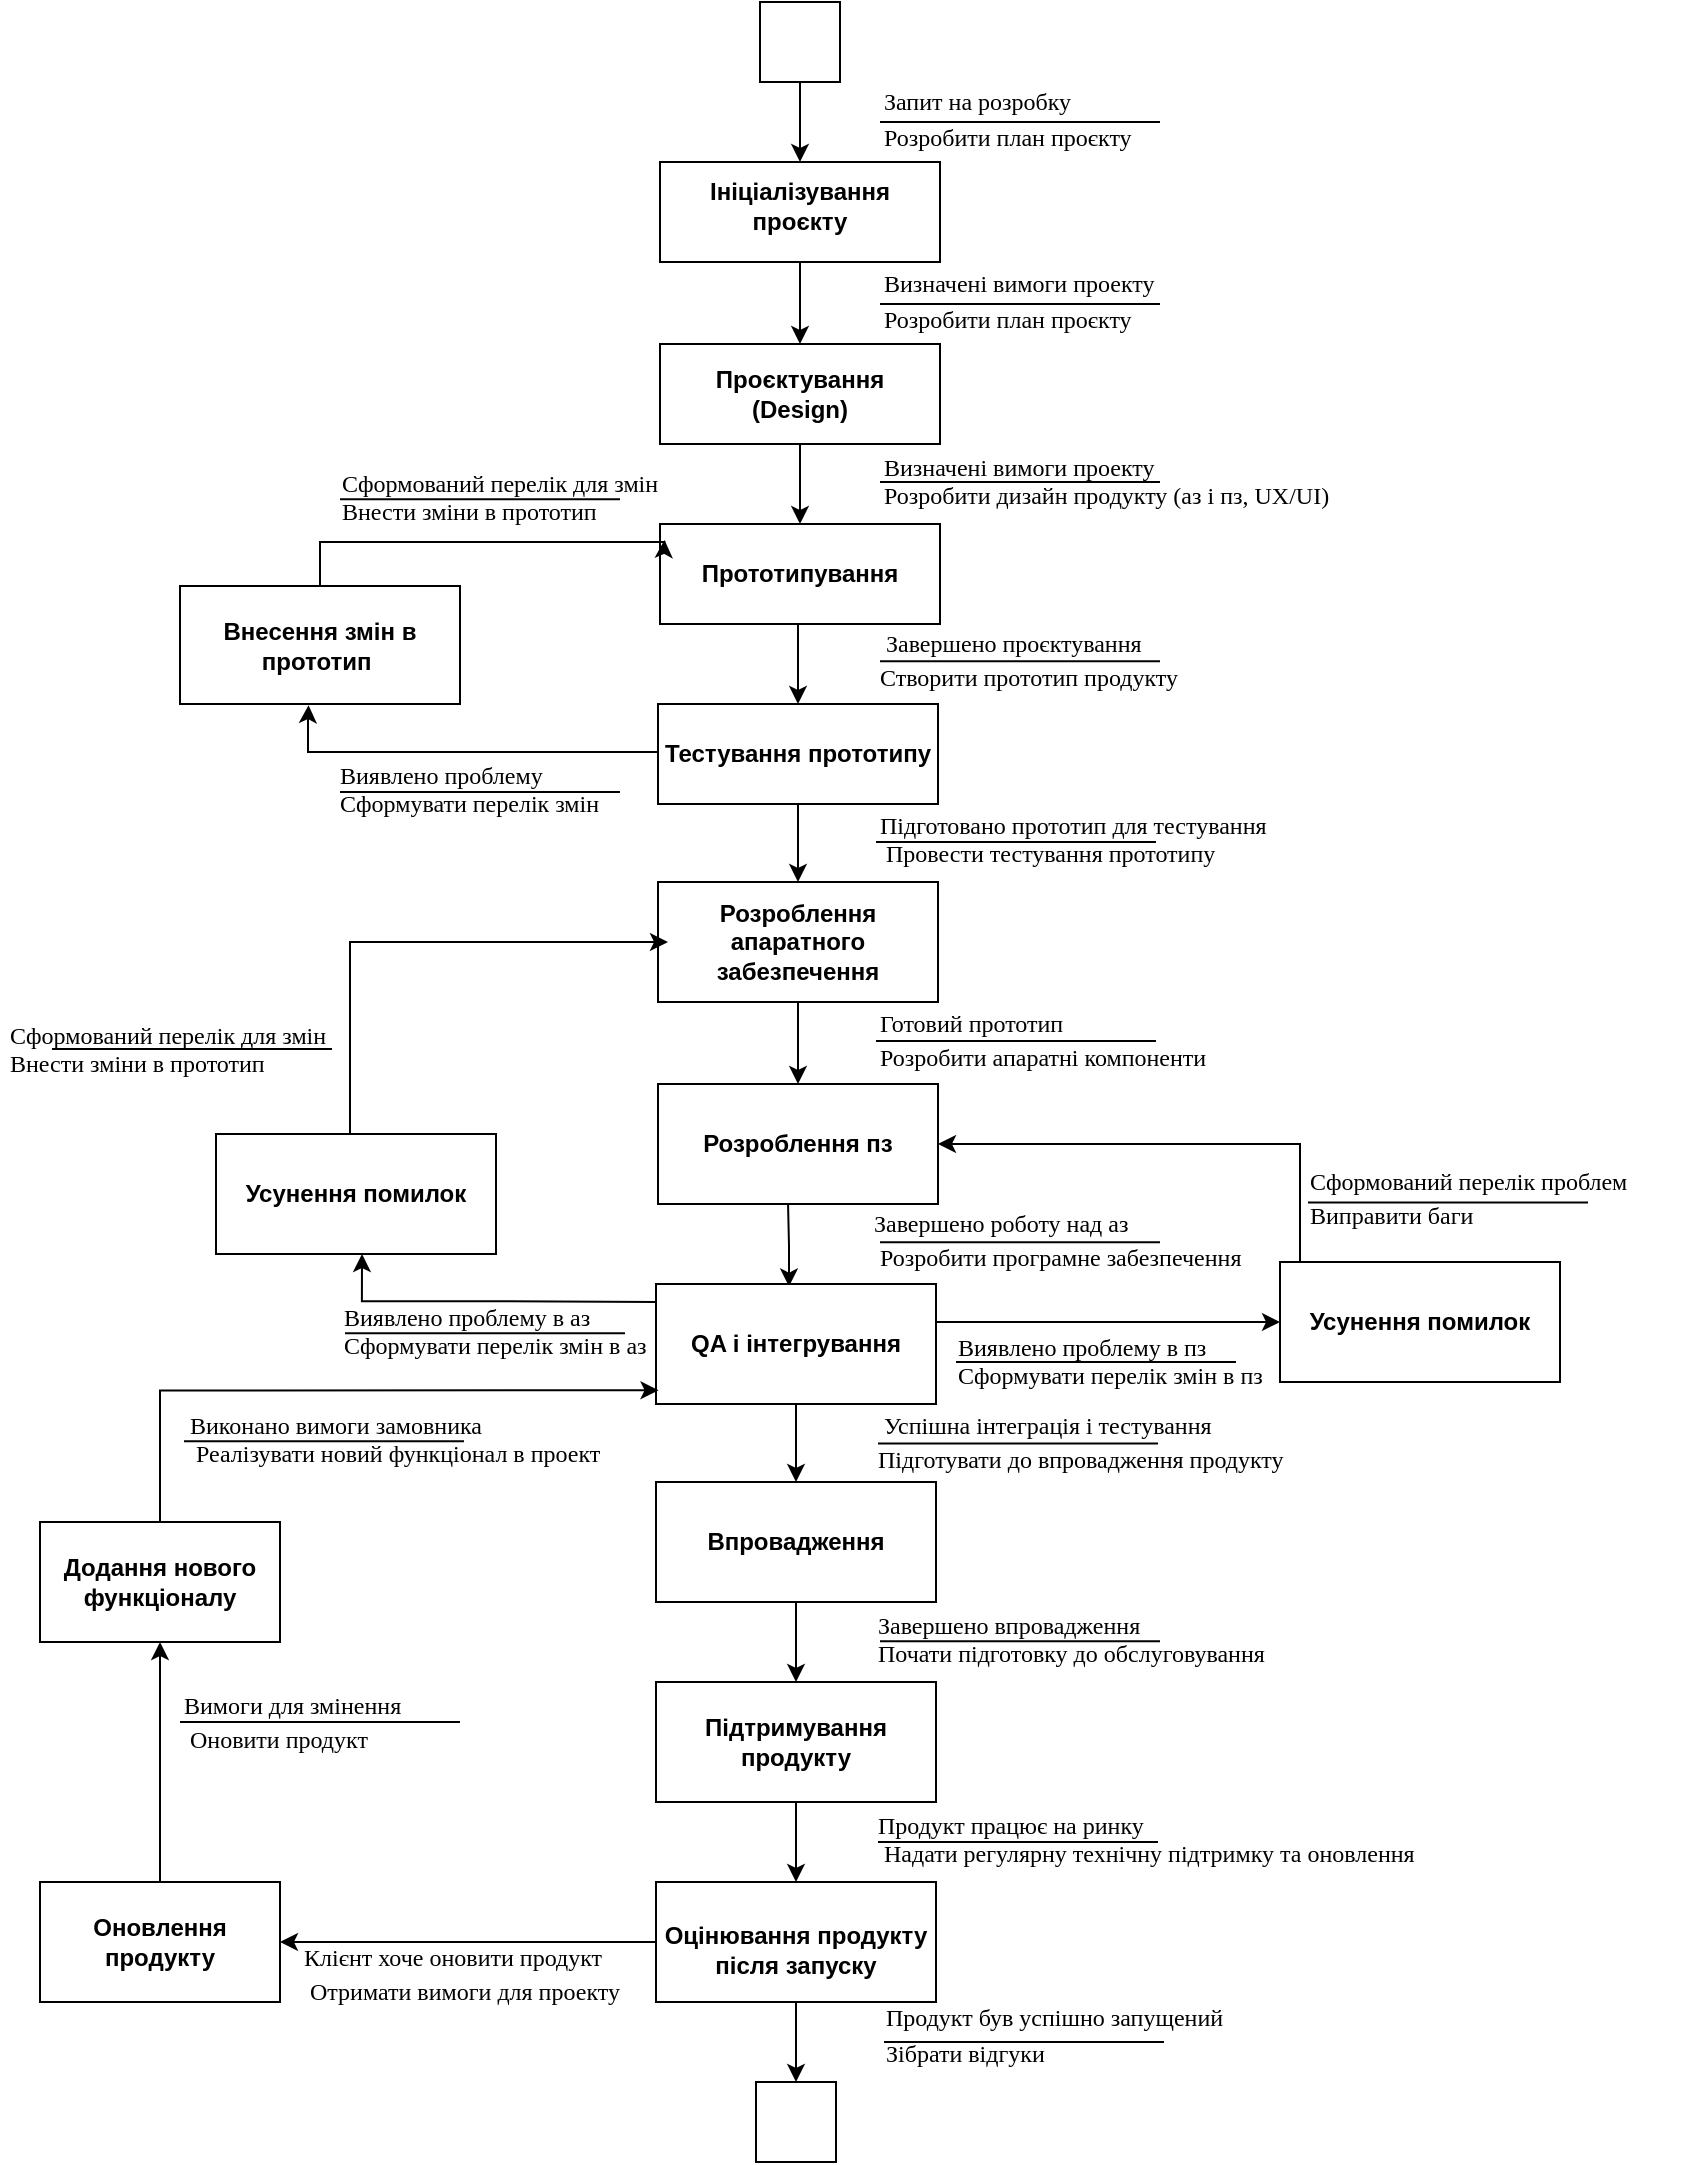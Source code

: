 <mxfile version="24.7.15">
  <diagram name="Страница — 1" id="aIX2Qcr1_E8BmRC23h6U">
    <mxGraphModel dx="1418" dy="1138" grid="1" gridSize="10" guides="1" tooltips="1" connect="1" arrows="1" fold="1" page="1" pageScale="1" pageWidth="827" pageHeight="1169" math="0" shadow="0">
      <root>
        <mxCell id="0" />
        <mxCell id="1" parent="0" />
        <mxCell id="S9Dtbln9a1oVzTOgqyUR-7" value="" style="edgeStyle=orthogonalEdgeStyle;rounded=0;orthogonalLoop=1;jettySize=auto;html=1;" edge="1" parent="1" source="S9Dtbln9a1oVzTOgqyUR-2" target="S9Dtbln9a1oVzTOgqyUR-6">
          <mxGeometry relative="1" as="geometry" />
        </mxCell>
        <mxCell id="S9Dtbln9a1oVzTOgqyUR-2" value="&lt;table&gt;&lt;tbody&gt;&lt;tr&gt;&lt;td&gt;&lt;strong&gt;Ініціалізування проєкту&lt;/strong&gt;&lt;/td&gt;&lt;/tr&gt;&lt;/tbody&gt;&lt;/table&gt;&lt;table&gt;&lt;tbody&gt;&lt;tr&gt;&lt;td&gt;&lt;/td&gt;&lt;/tr&gt;&lt;/tbody&gt;&lt;/table&gt;" style="rounded=0;whiteSpace=wrap;html=1;" vertex="1" parent="1">
          <mxGeometry x="350" y="120" width="140" height="50" as="geometry" />
        </mxCell>
        <mxCell id="S9Dtbln9a1oVzTOgqyUR-5" style="edgeStyle=orthogonalEdgeStyle;rounded=0;orthogonalLoop=1;jettySize=auto;html=1;" edge="1" parent="1" source="S9Dtbln9a1oVzTOgqyUR-4" target="S9Dtbln9a1oVzTOgqyUR-2">
          <mxGeometry relative="1" as="geometry" />
        </mxCell>
        <mxCell id="S9Dtbln9a1oVzTOgqyUR-4" value="" style="rounded=0;whiteSpace=wrap;html=1;" vertex="1" parent="1">
          <mxGeometry x="400" y="40" width="40" height="40" as="geometry" />
        </mxCell>
        <mxCell id="S9Dtbln9a1oVzTOgqyUR-24" value="" style="edgeStyle=orthogonalEdgeStyle;rounded=0;orthogonalLoop=1;jettySize=auto;html=1;" edge="1" parent="1" source="S9Dtbln9a1oVzTOgqyUR-6" target="S9Dtbln9a1oVzTOgqyUR-22">
          <mxGeometry relative="1" as="geometry" />
        </mxCell>
        <mxCell id="S9Dtbln9a1oVzTOgqyUR-6" value="&lt;table&gt;&lt;tbody&gt;&lt;tr&gt;&lt;td&gt;&lt;strong&gt;Проєктування (Design)&lt;/strong&gt;&lt;table&gt;&lt;tbody&gt;&lt;tr&gt;&lt;/tr&gt;&lt;/tbody&gt;&lt;/table&gt;&lt;/td&gt;&lt;/tr&gt;&lt;/tbody&gt;&lt;/table&gt;" style="whiteSpace=wrap;html=1;rounded=0;" vertex="1" parent="1">
          <mxGeometry x="350" y="211" width="140" height="50" as="geometry" />
        </mxCell>
        <mxCell id="S9Dtbln9a1oVzTOgqyUR-11" value="" style="edgeStyle=orthogonalEdgeStyle;rounded=0;orthogonalLoop=1;jettySize=auto;html=1;" edge="1" parent="1" source="S9Dtbln9a1oVzTOgqyUR-8" target="S9Dtbln9a1oVzTOgqyUR-10">
          <mxGeometry relative="1" as="geometry" />
        </mxCell>
        <mxCell id="S9Dtbln9a1oVzTOgqyUR-8" value="&lt;b&gt;Тестування прототипу&lt;/b&gt;" style="whiteSpace=wrap;html=1;rounded=0;" vertex="1" parent="1">
          <mxGeometry x="349" y="391" width="140" height="50" as="geometry" />
        </mxCell>
        <mxCell id="S9Dtbln9a1oVzTOgqyUR-13" value="" style="edgeStyle=orthogonalEdgeStyle;rounded=0;orthogonalLoop=1;jettySize=auto;html=1;" edge="1" parent="1" source="S9Dtbln9a1oVzTOgqyUR-10" target="S9Dtbln9a1oVzTOgqyUR-12">
          <mxGeometry relative="1" as="geometry" />
        </mxCell>
        <mxCell id="S9Dtbln9a1oVzTOgqyUR-10" value="&lt;b&gt;Розроблення апаратного забезпечення&lt;/b&gt;" style="whiteSpace=wrap;html=1;rounded=0;" vertex="1" parent="1">
          <mxGeometry x="349" y="480" width="140" height="60" as="geometry" />
        </mxCell>
        <mxCell id="S9Dtbln9a1oVzTOgqyUR-78" value="" style="edgeStyle=orthogonalEdgeStyle;rounded=0;orthogonalLoop=1;jettySize=auto;html=1;entryX=0.475;entryY=0.021;entryDx=0;entryDy=0;entryPerimeter=0;" edge="1" parent="1" target="S9Dtbln9a1oVzTOgqyUR-14">
          <mxGeometry relative="1" as="geometry">
            <mxPoint x="414.027" y="641" as="sourcePoint" />
            <mxPoint x="413" y="681" as="targetPoint" />
          </mxGeometry>
        </mxCell>
        <mxCell id="S9Dtbln9a1oVzTOgqyUR-12" value="&lt;b&gt;Розроблення пз&lt;/b&gt;" style="whiteSpace=wrap;html=1;rounded=0;" vertex="1" parent="1">
          <mxGeometry x="349" y="581" width="140" height="60" as="geometry" />
        </mxCell>
        <mxCell id="S9Dtbln9a1oVzTOgqyUR-17" value="" style="edgeStyle=orthogonalEdgeStyle;rounded=0;orthogonalLoop=1;jettySize=auto;html=1;" edge="1" parent="1" source="S9Dtbln9a1oVzTOgqyUR-14" target="S9Dtbln9a1oVzTOgqyUR-16">
          <mxGeometry relative="1" as="geometry" />
        </mxCell>
        <mxCell id="S9Dtbln9a1oVzTOgqyUR-38" style="edgeStyle=orthogonalEdgeStyle;rounded=0;orthogonalLoop=1;jettySize=auto;html=1;entryX=0;entryY=0.5;entryDx=0;entryDy=0;" edge="1" parent="1">
          <mxGeometry relative="1" as="geometry">
            <mxPoint x="195.0" y="606" as="sourcePoint" />
            <mxPoint x="354" y="510" as="targetPoint" />
            <Array as="points">
              <mxPoint x="195" y="510" />
            </Array>
          </mxGeometry>
        </mxCell>
        <mxCell id="S9Dtbln9a1oVzTOgqyUR-42" style="edgeStyle=orthogonalEdgeStyle;rounded=0;orthogonalLoop=1;jettySize=auto;html=1;" edge="1" parent="1" source="S9Dtbln9a1oVzTOgqyUR-14" target="S9Dtbln9a1oVzTOgqyUR-41">
          <mxGeometry relative="1" as="geometry">
            <Array as="points">
              <mxPoint x="540" y="700" />
              <mxPoint x="540" y="700" />
            </Array>
          </mxGeometry>
        </mxCell>
        <mxCell id="S9Dtbln9a1oVzTOgqyUR-14" value="&lt;b&gt;QA і інтегрування&lt;/b&gt;" style="whiteSpace=wrap;html=1;rounded=0;" vertex="1" parent="1">
          <mxGeometry x="348" y="681" width="140" height="60" as="geometry" />
        </mxCell>
        <mxCell id="S9Dtbln9a1oVzTOgqyUR-19" value="" style="edgeStyle=orthogonalEdgeStyle;rounded=0;orthogonalLoop=1;jettySize=auto;html=1;" edge="1" parent="1" source="S9Dtbln9a1oVzTOgqyUR-16" target="S9Dtbln9a1oVzTOgqyUR-18">
          <mxGeometry relative="1" as="geometry" />
        </mxCell>
        <mxCell id="S9Dtbln9a1oVzTOgqyUR-16" value="&lt;b&gt;Впровадження&lt;/b&gt;" style="whiteSpace=wrap;html=1;rounded=0;" vertex="1" parent="1">
          <mxGeometry x="348" y="780" width="140" height="60" as="geometry" />
        </mxCell>
        <mxCell id="S9Dtbln9a1oVzTOgqyUR-21" value="" style="edgeStyle=orthogonalEdgeStyle;rounded=0;orthogonalLoop=1;jettySize=auto;html=1;" edge="1" parent="1" source="S9Dtbln9a1oVzTOgqyUR-18" target="S9Dtbln9a1oVzTOgqyUR-20">
          <mxGeometry relative="1" as="geometry" />
        </mxCell>
        <mxCell id="S9Dtbln9a1oVzTOgqyUR-18" value="&lt;b&gt;Підтримування продукту&lt;/b&gt;" style="whiteSpace=wrap;html=1;rounded=0;" vertex="1" parent="1">
          <mxGeometry x="348" y="880" width="140" height="60" as="geometry" />
        </mxCell>
        <mxCell id="S9Dtbln9a1oVzTOgqyUR-30" value="" style="edgeStyle=orthogonalEdgeStyle;rounded=0;orthogonalLoop=1;jettySize=auto;html=1;" edge="1" parent="1" source="S9Dtbln9a1oVzTOgqyUR-20" target="S9Dtbln9a1oVzTOgqyUR-29">
          <mxGeometry relative="1" as="geometry" />
        </mxCell>
        <mxCell id="S9Dtbln9a1oVzTOgqyUR-32" value="" style="edgeStyle=orthogonalEdgeStyle;rounded=0;orthogonalLoop=1;jettySize=auto;html=1;" edge="1" parent="1" source="S9Dtbln9a1oVzTOgqyUR-20" target="S9Dtbln9a1oVzTOgqyUR-31">
          <mxGeometry relative="1" as="geometry" />
        </mxCell>
        <mxCell id="S9Dtbln9a1oVzTOgqyUR-20" value="&lt;b&gt;&amp;nbsp; &amp;nbsp; &amp;nbsp;&lt;/b&gt;&lt;table&gt;&lt;tbody&gt;&lt;tr&gt;&lt;td&gt;&lt;b&gt;Оцінювання продукту після запуску&lt;/b&gt;&lt;/td&gt;&lt;/tr&gt;&lt;/tbody&gt;&lt;/table&gt;&lt;table&gt;&lt;tbody&gt;&lt;tr&gt;&lt;td&gt;&lt;/td&gt;&lt;/tr&gt;&lt;/tbody&gt;&lt;/table&gt;" style="whiteSpace=wrap;html=1;rounded=0;" vertex="1" parent="1">
          <mxGeometry x="348" y="980" width="140" height="60" as="geometry" />
        </mxCell>
        <mxCell id="S9Dtbln9a1oVzTOgqyUR-52" value="" style="edgeStyle=orthogonalEdgeStyle;rounded=0;orthogonalLoop=1;jettySize=auto;html=1;" edge="1" parent="1" source="S9Dtbln9a1oVzTOgqyUR-22" target="S9Dtbln9a1oVzTOgqyUR-8">
          <mxGeometry relative="1" as="geometry">
            <Array as="points">
              <mxPoint x="419" y="361" />
              <mxPoint x="419" y="361" />
            </Array>
          </mxGeometry>
        </mxCell>
        <mxCell id="S9Dtbln9a1oVzTOgqyUR-22" value="&lt;table&gt;&lt;tbody&gt;&lt;tr&gt;&lt;td&gt;&lt;strong&gt;Прототипування&lt;/strong&gt;&lt;/td&gt;&lt;/tr&gt;&lt;/tbody&gt;&lt;/table&gt;&lt;table&gt;&lt;tbody&gt;&lt;tr&gt;&lt;/tr&gt;&lt;/tbody&gt;&lt;/table&gt;" style="whiteSpace=wrap;html=1;rounded=0;" vertex="1" parent="1">
          <mxGeometry x="350" y="301" width="140" height="50" as="geometry" />
        </mxCell>
        <mxCell id="S9Dtbln9a1oVzTOgqyUR-29" value="" style="whiteSpace=wrap;html=1;rounded=0;" vertex="1" parent="1">
          <mxGeometry x="398" y="1080" width="40" height="40" as="geometry" />
        </mxCell>
        <mxCell id="S9Dtbln9a1oVzTOgqyUR-34" value="" style="edgeStyle=orthogonalEdgeStyle;rounded=0;orthogonalLoop=1;jettySize=auto;html=1;" edge="1" parent="1" source="S9Dtbln9a1oVzTOgqyUR-31" target="S9Dtbln9a1oVzTOgqyUR-33">
          <mxGeometry relative="1" as="geometry">
            <Array as="points">
              <mxPoint x="100" y="960" />
              <mxPoint x="100" y="960" />
            </Array>
          </mxGeometry>
        </mxCell>
        <mxCell id="S9Dtbln9a1oVzTOgqyUR-31" value="&lt;b&gt;Оновлення продукту&lt;/b&gt;" style="whiteSpace=wrap;html=1;rounded=0;" vertex="1" parent="1">
          <mxGeometry x="40" y="980" width="120" height="60" as="geometry" />
        </mxCell>
        <mxCell id="S9Dtbln9a1oVzTOgqyUR-101" value="" style="edgeStyle=orthogonalEdgeStyle;rounded=0;orthogonalLoop=1;jettySize=auto;html=1;entryX=0.009;entryY=0.886;entryDx=0;entryDy=0;entryPerimeter=0;" edge="1" parent="1" source="S9Dtbln9a1oVzTOgqyUR-33" target="S9Dtbln9a1oVzTOgqyUR-14">
          <mxGeometry relative="1" as="geometry">
            <mxPoint x="100" y="840" as="targetPoint" />
            <Array as="points">
              <mxPoint x="100" y="734" />
            </Array>
          </mxGeometry>
        </mxCell>
        <mxCell id="S9Dtbln9a1oVzTOgqyUR-33" value="&lt;b&gt;Додання нового функціоналу&lt;/b&gt;" style="whiteSpace=wrap;html=1;rounded=0;" vertex="1" parent="1">
          <mxGeometry x="40" y="800" width="120" height="60" as="geometry" />
        </mxCell>
        <mxCell id="S9Dtbln9a1oVzTOgqyUR-39" value="&lt;b&gt;Усунення помилок&lt;/b&gt;" style="whiteSpace=wrap;html=1;rounded=0;" vertex="1" parent="1">
          <mxGeometry x="128" y="606" width="140" height="60" as="geometry" />
        </mxCell>
        <mxCell id="S9Dtbln9a1oVzTOgqyUR-43" style="edgeStyle=orthogonalEdgeStyle;rounded=0;orthogonalLoop=1;jettySize=auto;html=1;exitX=0.5;exitY=0;exitDx=0;exitDy=0;entryX=1;entryY=0.5;entryDx=0;entryDy=0;" edge="1" parent="1" source="S9Dtbln9a1oVzTOgqyUR-41" target="S9Dtbln9a1oVzTOgqyUR-12">
          <mxGeometry relative="1" as="geometry">
            <Array as="points">
              <mxPoint x="720" y="670" />
              <mxPoint x="720" y="681" />
              <mxPoint x="670" y="681" />
              <mxPoint x="670" y="611" />
            </Array>
          </mxGeometry>
        </mxCell>
        <mxCell id="S9Dtbln9a1oVzTOgqyUR-41" value="&lt;b&gt;Усунення помилок&lt;/b&gt;" style="whiteSpace=wrap;html=1;rounded=0;" vertex="1" parent="1">
          <mxGeometry x="660" y="670" width="140" height="60" as="geometry" />
        </mxCell>
        <mxCell id="S9Dtbln9a1oVzTOgqyUR-64" style="edgeStyle=orthogonalEdgeStyle;rounded=0;orthogonalLoop=1;jettySize=auto;html=1;exitX=0.412;exitY=0.005;exitDx=0;exitDy=0;entryX=0.016;entryY=0.16;entryDx=0;entryDy=0;entryPerimeter=0;exitPerimeter=0;" edge="1" parent="1" source="S9Dtbln9a1oVzTOgqyUR-44" target="S9Dtbln9a1oVzTOgqyUR-22">
          <mxGeometry relative="1" as="geometry">
            <mxPoint x="206.95" y="330" as="sourcePoint" />
            <mxPoint x="347.95" y="324" as="targetPoint" />
            <Array as="points">
              <mxPoint x="180" y="332" />
              <mxPoint x="180" y="310" />
              <mxPoint x="352" y="310" />
            </Array>
          </mxGeometry>
        </mxCell>
        <mxCell id="S9Dtbln9a1oVzTOgqyUR-44" value="&lt;b&gt;Внесення змін в прототип&amp;nbsp;&lt;/b&gt;" style="whiteSpace=wrap;html=1;rounded=0;" vertex="1" parent="1">
          <mxGeometry x="110" y="332" width="140" height="59" as="geometry" />
        </mxCell>
        <mxCell id="S9Dtbln9a1oVzTOgqyUR-48" value="" style="endArrow=none;html=1;rounded=0;" edge="1" parent="1">
          <mxGeometry width="50" height="50" relative="1" as="geometry">
            <mxPoint x="460" y="100" as="sourcePoint" />
            <mxPoint x="600" y="100" as="targetPoint" />
          </mxGeometry>
        </mxCell>
        <mxCell id="S9Dtbln9a1oVzTOgqyUR-51" value="" style="endArrow=none;html=1;rounded=0;" edge="1" parent="1">
          <mxGeometry width="50" height="50" relative="1" as="geometry">
            <mxPoint x="460" y="280" as="sourcePoint" />
            <mxPoint x="600" y="280" as="targetPoint" />
          </mxGeometry>
        </mxCell>
        <mxCell id="S9Dtbln9a1oVzTOgqyUR-54" value="" style="endArrow=none;html=1;rounded=0;" edge="1" parent="1">
          <mxGeometry width="50" height="50" relative="1" as="geometry">
            <mxPoint x="460" y="369.62" as="sourcePoint" />
            <mxPoint x="600" y="369.62" as="targetPoint" />
          </mxGeometry>
        </mxCell>
        <mxCell id="S9Dtbln9a1oVzTOgqyUR-55" value="&lt;span style=&quot;font-family: &amp;quot;Times New Roman&amp;quot;, serif;&quot;&gt;&lt;font style=&quot;font-size: 12px;&quot;&gt;Запит на розробку&lt;/font&gt;&lt;/span&gt;&lt;div&gt;&lt;span style=&quot;font-family: &amp;quot;Times New Roman&amp;quot;, serif;&quot;&gt;&lt;font style=&quot;font-size: 12px;&quot;&gt;Розробити план проєкту&lt;/font&gt;&lt;/span&gt;&lt;span style=&quot;font-size: medium;&quot;&gt;&lt;/span&gt;&lt;span style=&quot;font-family: &amp;quot;Times New Roman&amp;quot;, serif;&quot;&gt;&lt;font style=&quot;font-size: 12px;&quot;&gt;&lt;br&gt;&lt;/font&gt;&lt;/span&gt;&lt;/div&gt;" style="text;whiteSpace=wrap;html=1;" vertex="1" parent="1">
          <mxGeometry x="460" y="76" width="150" height="44" as="geometry" />
        </mxCell>
        <mxCell id="S9Dtbln9a1oVzTOgqyUR-56" value="&lt;font face=&quot;Times New Roman&quot; style=&quot;font-size: 12px;&quot;&gt;Визначені вимоги проекту&lt;/font&gt;&lt;div&gt;&lt;font face=&quot;xFKi9sHKz70ljBgwXh16&quot;&gt;&lt;font style=&quot;font-size: 12px;&quot;&gt;Розробити дизайн продукту (аз і пз,&amp;nbsp;&lt;/font&gt;&lt;span style=&quot;background-color: initial;&quot;&gt;UX/UI&lt;/span&gt;&lt;span style=&quot;background-color: initial;&quot;&gt;)&lt;/span&gt;&lt;/font&gt;&lt;/div&gt;" style="text;whiteSpace=wrap;html=1;" vertex="1" parent="1">
          <mxGeometry x="460" y="259" width="240" height="60" as="geometry" />
        </mxCell>
        <mxCell id="S9Dtbln9a1oVzTOgqyUR-58" value="" style="endArrow=none;html=1;rounded=0;" edge="1" parent="1">
          <mxGeometry width="50" height="50" relative="1" as="geometry">
            <mxPoint x="460" y="191" as="sourcePoint" />
            <mxPoint x="600" y="191" as="targetPoint" />
          </mxGeometry>
        </mxCell>
        <mxCell id="S9Dtbln9a1oVzTOgqyUR-59" value="&lt;font face=&quot;Times New Roman&quot; style=&quot;font-size: 12px;&quot;&gt;Визначені вимоги проекту&lt;/font&gt;&lt;div&gt;&lt;font face=&quot;dU_oInnJAO4a_UwRqcM1&quot; style=&quot;font-size: 12px;&quot;&gt;Розробити план проєкту&lt;/font&gt;&lt;span style=&quot;font-size: medium;&quot;&gt;&lt;/span&gt;&lt;span style=&quot;font-family: &amp;quot;Times New Roman&amp;quot;, serif;&quot;&gt;&lt;font style=&quot;font-size: 12px;&quot;&gt;&lt;br&gt;&lt;/font&gt;&lt;/span&gt;&lt;/div&gt;" style="text;whiteSpace=wrap;html=1;" vertex="1" parent="1">
          <mxGeometry x="460" y="167" width="140" height="44" as="geometry" />
        </mxCell>
        <mxCell id="S9Dtbln9a1oVzTOgqyUR-60" value="&lt;div&gt;&lt;table cellpadding=&quot;0&quot; border=&quot;0&quot; class=&quot;MsoNormalTable&quot;&gt;&lt;tbody&gt;&lt;tr&gt;&lt;td style=&quot;padding: 0.75pt;&quot;&gt;&lt;p style=&quot;margin: 0cm;&quot; class=&quot;MsoNormal&quot;&gt;&lt;font face=&quot;Times New Roman&quot; style=&quot;font-size: 12px;&quot;&gt;Завершено проєктування&lt;/font&gt;&lt;/p&gt;&lt;/td&gt;&lt;/tr&gt;&lt;/tbody&gt;&lt;/table&gt;&lt;font face=&quot;j7vpWubWnVYkfvFeU1wN&quot;&gt;Створити прототип продукту&lt;/font&gt;&lt;br&gt;&lt;/div&gt;" style="text;whiteSpace=wrap;html=1;" vertex="1" parent="1">
          <mxGeometry x="458" y="344" width="152" height="60" as="geometry" />
        </mxCell>
        <mxCell id="S9Dtbln9a1oVzTOgqyUR-63" style="edgeStyle=orthogonalEdgeStyle;rounded=0;orthogonalLoop=1;jettySize=auto;html=1;exitX=0;exitY=0.5;exitDx=0;exitDy=0;entryX=0.459;entryY=1.027;entryDx=0;entryDy=0;entryPerimeter=0;" edge="1" parent="1">
          <mxGeometry relative="1" as="geometry">
            <mxPoint x="349" y="415" as="sourcePoint" />
            <mxPoint x="174.26" y="391.593" as="targetPoint" />
            <Array as="points">
              <mxPoint x="174" y="415" />
              <mxPoint x="174" y="399" />
            </Array>
          </mxGeometry>
        </mxCell>
        <mxCell id="S9Dtbln9a1oVzTOgqyUR-65" value="" style="endArrow=none;html=1;rounded=0;" edge="1" parent="1">
          <mxGeometry width="50" height="50" relative="1" as="geometry">
            <mxPoint x="458" y="460" as="sourcePoint" />
            <mxPoint x="598" y="460" as="targetPoint" />
          </mxGeometry>
        </mxCell>
        <mxCell id="S9Dtbln9a1oVzTOgqyUR-66" value="&lt;div&gt;&lt;table cellpadding=&quot;0&quot; border=&quot;0&quot; class=&quot;MsoNormalTable&quot;&gt;&lt;tbody&gt;&lt;tr&gt;&lt;td style=&quot;padding: 0.75pt;&quot;&gt;&lt;p style=&quot;margin: 0cm;&quot; class=&quot;MsoNormal&quot;&gt;&lt;font face=&quot;Times New Roman&quot; style=&quot;font-size: 12px;&quot;&gt;&lt;span style=&quot;background-color: initial;&quot;&gt;&amp;nbsp;Підготовано прототип для тестування&amp;nbsp; &amp;nbsp; &amp;nbsp; &amp;nbsp;&amp;nbsp;&lt;/span&gt;&lt;span style=&quot;background-color: initial;&quot;&gt;Провести тестування прототипу&lt;/span&gt;&lt;/font&gt;&lt;br&gt;&lt;/p&gt;&lt;/td&gt;&lt;/tr&gt;&lt;/tbody&gt;&lt;/table&gt;&lt;/div&gt;" style="text;whiteSpace=wrap;html=1;" vertex="1" parent="1">
          <mxGeometry x="452" y="435" width="238" height="60" as="geometry" />
        </mxCell>
        <mxCell id="S9Dtbln9a1oVzTOgqyUR-68" value="" style="endArrow=none;html=1;rounded=0;" edge="1" parent="1">
          <mxGeometry width="50" height="50" relative="1" as="geometry">
            <mxPoint x="190" y="288.58" as="sourcePoint" />
            <mxPoint x="330" y="288.58" as="targetPoint" />
          </mxGeometry>
        </mxCell>
        <mxCell id="S9Dtbln9a1oVzTOgqyUR-69" value="" style="endArrow=none;html=1;rounded=0;" edge="1" parent="1">
          <mxGeometry width="50" height="50" relative="1" as="geometry">
            <mxPoint x="190" y="435" as="sourcePoint" />
            <mxPoint x="330" y="435" as="targetPoint" />
          </mxGeometry>
        </mxCell>
        <mxCell id="S9Dtbln9a1oVzTOgqyUR-70" value="&lt;table cellpadding=&quot;0&quot; border=&quot;0&quot; class=&quot;MsoNormalTable&quot;&gt;&lt;tbody&gt;&lt;tr&gt;&lt;td style=&quot;padding: 0.75pt;&quot;&gt;&lt;blockquote style=&quot;margin: 0 0 0 40px; border: none; padding: 0px;&quot;&gt;&lt;p style=&quot;margin: 0cm; font-family: &amp;quot;Times New Roman&amp;quot;, serif;&quot; class=&quot;MsoNormal&quot;&gt;&lt;span style=&quot;background-color: initial;&quot;&gt;&lt;font style=&quot;font-size: 12px;&quot;&gt;Виявлено проблему Сформувати перелік змін&amp;nbsp;&lt;/font&gt;&lt;/span&gt;&lt;/p&gt;&lt;/blockquote&gt;&lt;/td&gt;&lt;/tr&gt;&lt;/tbody&gt;&lt;/table&gt;" style="text;whiteSpace=wrap;html=1;" vertex="1" parent="1">
          <mxGeometry x="145" y="410" width="188" height="60" as="geometry" />
        </mxCell>
        <mxCell id="S9Dtbln9a1oVzTOgqyUR-71" value="&lt;div&gt;&lt;table cellpadding=&quot;0&quot; border=&quot;0&quot; class=&quot;MsoNormalTable&quot;&gt;&lt;tbody&gt;&lt;tr&gt;&lt;td style=&quot;padding: 0.75pt;&quot;&gt;&lt;p style=&quot;margin: 0cm; font-family: &amp;quot;Times New Roman&amp;quot;, serif;&quot; class=&quot;MsoNormal&quot;&gt;&lt;font face=&quot;Times New Roman&quot;&gt;&lt;span style=&quot;background-color: initial;&quot;&gt;Сформований перелік для змін Внести зміни в прототип&lt;/span&gt;&lt;br&gt;&lt;/font&gt;&lt;/p&gt;&lt;/td&gt;&lt;/tr&gt;&lt;/tbody&gt;&lt;/table&gt;&lt;/div&gt;" style="text;whiteSpace=wrap;html=1;" vertex="1" parent="1">
          <mxGeometry x="186" y="264" width="194" height="60" as="geometry" />
        </mxCell>
        <mxCell id="S9Dtbln9a1oVzTOgqyUR-72" value="" style="endArrow=none;html=1;rounded=0;" edge="1" parent="1">
          <mxGeometry width="50" height="50" relative="1" as="geometry">
            <mxPoint x="458" y="559.55" as="sourcePoint" />
            <mxPoint x="598" y="559.55" as="targetPoint" />
          </mxGeometry>
        </mxCell>
        <mxCell id="S9Dtbln9a1oVzTOgqyUR-73" value="&lt;div&gt;&lt;table cellpadding=&quot;0&quot; border=&quot;0&quot; class=&quot;MsoNormalTable&quot;&gt;&lt;tbody&gt;&lt;tr&gt;&lt;td style=&quot;padding: 0.75pt;&quot;&gt;&lt;p style=&quot;margin: 0cm; font-family: &amp;quot;Times New Roman&amp;quot;, serif;&quot; class=&quot;MsoNormal&quot;&gt;&lt;font face=&quot;Times New Roman&quot;&gt;&lt;font style=&quot;font-size: 12px;&quot;&gt;&lt;span style=&quot;background-color: initial;&quot;&gt;&amp;nbsp;Готовий прототип&amp;nbsp; &amp;nbsp;&lt;/span&gt;&lt;/font&gt;&lt;br&gt;&lt;/font&gt;&lt;/p&gt;&lt;table cellpadding=&quot;0&quot; border=&quot;0&quot; class=&quot;MsoNormalTable&quot;&gt;&lt;tbody&gt;&lt;tr&gt;&lt;td style=&quot;padding: 0.75pt;&quot;&gt;&lt;p style=&quot;margin: 0cm; font-family: &amp;quot;Times New Roman&amp;quot;, serif;&quot; class=&quot;MsoNormal&quot;&gt;&lt;font face=&quot;J8FBO2nkzcF72xYi--sM&quot; style=&quot;font-size: 12px;&quot;&gt;Розробити апаратні компоненти&lt;/font&gt;&lt;/p&gt;&lt;/td&gt;&lt;/tr&gt;&lt;/tbody&gt;&lt;/table&gt;&lt;/td&gt;&lt;/tr&gt;&lt;/tbody&gt;&lt;/table&gt;&lt;/div&gt;" style="text;whiteSpace=wrap;html=1;" vertex="1" parent="1">
          <mxGeometry x="452" y="534" width="257" height="60" as="geometry" />
        </mxCell>
        <mxCell id="S9Dtbln9a1oVzTOgqyUR-75" value="&lt;table cellpadding=&quot;0&quot; border=&quot;0&quot; class=&quot;MsoNormalTable&quot;&gt;&lt;tbody&gt;&lt;tr&gt;&lt;td style=&quot;padding: 0.75pt;&quot;&gt;&lt;font face=&quot;Times New Roman, serif&quot;&gt;Завершено роботу над аз&lt;/font&gt;&lt;table style=&quot;background-color: initial;&quot; cellpadding=&quot;0&quot; border=&quot;0&quot; class=&quot;MsoNormalTable&quot;&gt;&lt;tbody&gt;&lt;tr&gt;&lt;td style=&quot;padding: 0.75pt;&quot;&gt;&lt;p style=&quot;margin: 0cm; font-family: &amp;quot;Times New Roman&amp;quot;, serif;&quot; class=&quot;MsoNormal&quot;&gt;Розробити програмне забезпечення&lt;/p&gt;&lt;/td&gt;&lt;/tr&gt;&lt;/tbody&gt;&lt;/table&gt;&lt;/td&gt;&lt;/tr&gt;&lt;/tbody&gt;&lt;/table&gt;" style="text;whiteSpace=wrap;html=1;" vertex="1" parent="1">
          <mxGeometry x="452" y="634" width="198" height="60" as="geometry" />
        </mxCell>
        <mxCell id="S9Dtbln9a1oVzTOgqyUR-76" value="" style="endArrow=none;html=1;rounded=0;" edge="1" parent="1">
          <mxGeometry width="50" height="50" relative="1" as="geometry">
            <mxPoint x="460" y="660.17" as="sourcePoint" />
            <mxPoint x="600" y="660.17" as="targetPoint" />
          </mxGeometry>
        </mxCell>
        <mxCell id="S9Dtbln9a1oVzTOgqyUR-79" value="&lt;table cellpadding=&quot;0&quot; border=&quot;0&quot; class=&quot;MsoNormalTable&quot;&gt;&lt;tbody&gt;&lt;tr&gt;&lt;td style=&quot;padding: 0.75pt;&quot;&gt;&lt;table cellpadding=&quot;0&quot; border=&quot;0&quot; class=&quot;MsoNormalTable&quot;&gt;&lt;tbody&gt;&lt;tr&gt;&lt;td style=&quot;padding: 0.75pt;&quot;&gt;&lt;p style=&quot;margin: 0cm;&quot; class=&quot;MsoNormal&quot;&gt;&lt;span style=&quot;background-color: initial;&quot;&gt;&lt;font face=&quot;Times New Roman&quot;&gt;Сформований перелік проблем&lt;/font&gt;&lt;/span&gt;&lt;/p&gt;&lt;/td&gt;&lt;/tr&gt;&lt;/tbody&gt;&lt;/table&gt;&lt;span style=&quot;font-family: &amp;quot;Times New Roman&amp;quot;, serif; background-color: initial;&quot;&gt;&amp;nbsp;Виправити баги&lt;/span&gt;&lt;br&gt;&lt;/td&gt;&lt;/tr&gt;&lt;/tbody&gt;&lt;/table&gt;" style="text;whiteSpace=wrap;html=1;" vertex="1" parent="1">
          <mxGeometry x="667" y="610" width="198" height="60" as="geometry" />
        </mxCell>
        <mxCell id="S9Dtbln9a1oVzTOgqyUR-80" value="" style="endArrow=none;html=1;rounded=0;" edge="1" parent="1">
          <mxGeometry width="50" height="50" relative="1" as="geometry">
            <mxPoint x="674" y="640.28" as="sourcePoint" />
            <mxPoint x="814" y="640.28" as="targetPoint" />
          </mxGeometry>
        </mxCell>
        <mxCell id="S9Dtbln9a1oVzTOgqyUR-81" value="&lt;table cellpadding=&quot;0&quot; border=&quot;0&quot; class=&quot;MsoNormalTable&quot;&gt;&lt;tbody&gt;&lt;tr&gt;&lt;td style=&quot;padding: 0.75pt;&quot;&gt;&lt;blockquote style=&quot;margin: 0 0 0 40px; border: none; padding: 0px;&quot;&gt;&lt;p style=&quot;margin: 0cm; font-family: &amp;quot;Times New Roman&amp;quot;, serif;&quot; class=&quot;MsoNormal&quot;&gt;&lt;span style=&quot;background-color: initial;&quot;&gt;&lt;font style=&quot;font-size: 12px;&quot;&gt;Виявлено проблему в пз Сформувати перелік змін в пз&amp;nbsp;&lt;/font&gt;&lt;/span&gt;&lt;/p&gt;&lt;/blockquote&gt;&lt;/td&gt;&lt;/tr&gt;&lt;/tbody&gt;&lt;/table&gt;" style="text;whiteSpace=wrap;html=1;" vertex="1" parent="1">
          <mxGeometry x="454" y="696" width="216" height="60" as="geometry" />
        </mxCell>
        <mxCell id="S9Dtbln9a1oVzTOgqyUR-82" value="&lt;table cellpadding=&quot;0&quot; border=&quot;0&quot; class=&quot;MsoNormalTable&quot;&gt;&lt;tbody&gt;&lt;tr&gt;&lt;td style=&quot;padding: 0.75pt;&quot;&gt;&lt;blockquote style=&quot;margin: 0 0 0 40px; border: none; padding: 0px;&quot;&gt;&lt;p style=&quot;margin: 0cm;&quot; class=&quot;MsoNormal&quot;&gt;&lt;span style=&quot;background-color: initial;&quot;&gt;&lt;font face=&quot;Times New Roman&quot; style=&quot;font-size: 12px;&quot;&gt;Виявлено проблему в аз Сформувати перелік змін в аз&lt;/font&gt;&lt;/span&gt;&lt;/p&gt;&lt;/blockquote&gt;&lt;/td&gt;&lt;/tr&gt;&lt;/tbody&gt;&lt;/table&gt;" style="text;whiteSpace=wrap;html=1;" vertex="1" parent="1">
          <mxGeometry x="147" y="681" width="205" height="60" as="geometry" />
        </mxCell>
        <mxCell id="S9Dtbln9a1oVzTOgqyUR-83" value="" style="endArrow=none;html=1;rounded=0;" edge="1" parent="1">
          <mxGeometry width="50" height="50" relative="1" as="geometry">
            <mxPoint x="192.5" y="705.62" as="sourcePoint" />
            <mxPoint x="332.5" y="705.62" as="targetPoint" />
          </mxGeometry>
        </mxCell>
        <mxCell id="S9Dtbln9a1oVzTOgqyUR-84" value="" style="endArrow=none;html=1;rounded=0;" edge="1" parent="1">
          <mxGeometry width="50" height="50" relative="1" as="geometry">
            <mxPoint x="498" y="720.0" as="sourcePoint" />
            <mxPoint x="638" y="720.0" as="targetPoint" />
          </mxGeometry>
        </mxCell>
        <mxCell id="S9Dtbln9a1oVzTOgqyUR-85" value="" style="endArrow=none;html=1;rounded=0;" edge="1" parent="1">
          <mxGeometry width="50" height="50" relative="1" as="geometry">
            <mxPoint x="46" y="563.55" as="sourcePoint" />
            <mxPoint x="186" y="563.55" as="targetPoint" />
          </mxGeometry>
        </mxCell>
        <mxCell id="S9Dtbln9a1oVzTOgqyUR-86" value="&lt;div&gt;&lt;table cellpadding=&quot;0&quot; border=&quot;0&quot; class=&quot;MsoNormalTable&quot;&gt;&lt;tbody&gt;&lt;tr&gt;&lt;td style=&quot;padding: 0.75pt;&quot;&gt;&lt;p style=&quot;margin: 0cm;&quot; class=&quot;MsoNormal&quot;&gt;&lt;span style=&quot;background-color: initial;&quot;&gt;&lt;font face=&quot;Times New Roman&quot;&gt;Сформований перелік для змін Внести зміни в прототип&lt;/font&gt;&lt;/span&gt;&lt;br&gt;&lt;/p&gt;&lt;/td&gt;&lt;/tr&gt;&lt;/tbody&gt;&lt;/table&gt;&lt;/div&gt;" style="text;whiteSpace=wrap;html=1;" vertex="1" parent="1">
          <mxGeometry x="20" y="540" width="194" height="60" as="geometry" />
        </mxCell>
        <mxCell id="S9Dtbln9a1oVzTOgqyUR-88" value="" style="endArrow=classic;html=1;rounded=0;exitX=1.01;exitY=0.106;exitDx=0;exitDy=0;exitPerimeter=0;" edge="1" parent="1">
          <mxGeometry width="50" height="50" relative="1" as="geometry">
            <mxPoint x="348.0" y="690.0" as="sourcePoint" />
            <mxPoint x="201" y="666" as="targetPoint" />
            <Array as="points">
              <mxPoint x="270.95" y="689.64" />
              <mxPoint x="200.95" y="689.64" />
            </Array>
          </mxGeometry>
        </mxCell>
        <mxCell id="S9Dtbln9a1oVzTOgqyUR-90" value="&lt;table cellpadding=&quot;0&quot; border=&quot;0&quot; class=&quot;MsoNormalTable&quot;&gt;&lt;tbody&gt;&lt;tr&gt;&lt;td style=&quot;padding: 0.75pt;&quot;&gt;&lt;table cellpadding=&quot;0&quot; border=&quot;0&quot; class=&quot;MsoNormalTable&quot;&gt;&lt;tbody&gt;&lt;tr&gt;&lt;td style=&quot;padding: 0.75pt;&quot;&gt;&lt;p style=&quot;margin: 0cm; font-family: &amp;quot;Times New Roman&amp;quot;, serif;&quot; class=&quot;MsoNormal&quot;&gt;&lt;font style=&quot;font-size: 12px;&quot;&gt;Успішна інтеграція і тестування&lt;/font&gt;&lt;/p&gt;&lt;/td&gt;&lt;/tr&gt;&lt;/tbody&gt;&lt;/table&gt;&lt;span style=&quot;font-family: &amp;quot;Times New Roman&amp;quot;, serif; background-color: initial;&quot;&gt;&lt;font style=&quot;font-size: 12px;&quot;&gt;Підготувати до впровадження продукту&lt;/font&gt;&lt;/span&gt;&lt;br&gt;&lt;/td&gt;&lt;/tr&gt;&lt;/tbody&gt;&lt;/table&gt;" style="text;whiteSpace=wrap;html=1;" vertex="1" parent="1">
          <mxGeometry x="454" y="732" width="356" height="60" as="geometry" />
        </mxCell>
        <mxCell id="S9Dtbln9a1oVzTOgqyUR-91" value="" style="endArrow=none;html=1;rounded=0;" edge="1" parent="1">
          <mxGeometry width="50" height="50" relative="1" as="geometry">
            <mxPoint x="459" y="760.71" as="sourcePoint" />
            <mxPoint x="599" y="760.71" as="targetPoint" />
          </mxGeometry>
        </mxCell>
        <mxCell id="S9Dtbln9a1oVzTOgqyUR-92" value="&lt;table cellpadding=&quot;0&quot; border=&quot;0&quot; class=&quot;MsoNormalTable&quot;&gt;&lt;tbody&gt;&lt;tr&gt;&lt;td style=&quot;padding: 0.75pt;&quot;&gt;&lt;table cellpadding=&quot;0&quot; border=&quot;0&quot; class=&quot;MsoNormalTable&quot;&gt;&lt;tbody&gt;&lt;tr&gt;&lt;td style=&quot;padding: 0.75pt;&quot;&gt;&lt;p style=&quot;margin: 0cm; font-family: &amp;quot;Times New Roman&amp;quot;, serif;&quot; class=&quot;MsoNormal&quot;&gt;&lt;/p&gt;&lt;/td&gt;&lt;/tr&gt;&lt;/tbody&gt;&lt;/table&gt;&lt;font face=&quot;Times New Roman&quot;&gt;&lt;font style=&quot;font-size: 12px;&quot;&gt;Завершено впровадження&lt;/font&gt;&lt;font style=&quot;font-size: 12px;&quot;&gt;&amp;nbsp; &amp;nbsp; &amp;nbsp; &amp;nbsp; &amp;nbsp; Почати підготовку до обслуговування&lt;/font&gt;&lt;/font&gt;&lt;br&gt;&lt;/td&gt;&lt;/tr&gt;&lt;/tbody&gt;&lt;/table&gt;" style="text;whiteSpace=wrap;html=1;" vertex="1" parent="1">
          <mxGeometry x="454" y="829" width="206" height="60" as="geometry" />
        </mxCell>
        <mxCell id="S9Dtbln9a1oVzTOgqyUR-93" value="" style="endArrow=none;html=1;rounded=0;" edge="1" parent="1">
          <mxGeometry width="50" height="50" relative="1" as="geometry">
            <mxPoint x="460" y="859.64" as="sourcePoint" />
            <mxPoint x="600" y="859.64" as="targetPoint" />
          </mxGeometry>
        </mxCell>
        <mxCell id="S9Dtbln9a1oVzTOgqyUR-95" value="" style="endArrow=none;html=1;rounded=0;" edge="1" parent="1">
          <mxGeometry width="50" height="50" relative="1" as="geometry">
            <mxPoint x="459" y="960.0" as="sourcePoint" />
            <mxPoint x="599" y="960.0" as="targetPoint" />
          </mxGeometry>
        </mxCell>
        <mxCell id="S9Dtbln9a1oVzTOgqyUR-96" value="&lt;table cellpadding=&quot;0&quot; border=&quot;0&quot; class=&quot;MsoNormalTable&quot;&gt;&lt;tbody&gt;&lt;tr&gt;&lt;td style=&quot;padding: 0.75pt;&quot;&gt;&lt;table cellpadding=&quot;0&quot; border=&quot;0&quot; class=&quot;MsoNormalTable&quot;&gt;&lt;tbody&gt;&lt;tr&gt;&lt;td style=&quot;padding: 0.75pt;&quot;&gt;&lt;p style=&quot;margin: 0cm; font-family: &amp;quot;Times New Roman&amp;quot;, serif;&quot; class=&quot;MsoNormal&quot;&gt;&lt;/p&gt;&lt;/td&gt;&lt;/tr&gt;&lt;/tbody&gt;&lt;/table&gt;&lt;font style=&quot;font-size: 12px;&quot;&gt;&lt;font face=&quot;Times New Roman&quot;&gt;&lt;font style=&quot;&quot;&gt;Продукт працює на ринку&amp;nbsp; &amp;nbsp; &amp;nbsp; &amp;nbsp; &amp;nbsp; &amp;nbsp; &amp;nbsp; &amp;nbsp; &amp;nbsp; &amp;nbsp; &amp;nbsp; &amp;nbsp; &amp;nbsp; &amp;nbsp; &amp;nbsp; &amp;nbsp; &amp;nbsp; &amp;nbsp; &amp;nbsp; &amp;nbsp; &amp;nbsp; &amp;nbsp;&lt;/font&gt;&lt;/font&gt;&lt;span style=&quot;font-family: &amp;quot;Times New Roman&amp;quot;, serif;&quot;&gt;Надати регулярну технічну підтримку та оновлення&lt;/span&gt;&amp;nbsp;&lt;/font&gt;&lt;font face=&quot;Times New Roman&quot;&gt;&lt;font style=&quot;font-size: 12px;&quot;&gt;&lt;b&gt;&lt;br&gt;&lt;/b&gt;&lt;/font&gt;&lt;/font&gt;&lt;/td&gt;&lt;/tr&gt;&lt;/tbody&gt;&lt;/table&gt;" style="text;whiteSpace=wrap;html=1;" vertex="1" parent="1">
          <mxGeometry x="454" y="929" width="305" height="60" as="geometry" />
        </mxCell>
        <mxCell id="S9Dtbln9a1oVzTOgqyUR-97" value="&lt;table cellpadding=&quot;0&quot; border=&quot;0&quot; class=&quot;MsoNormalTable&quot;&gt;&lt;tbody&gt;&lt;tr&gt;&lt;td style=&quot;padding: 0.75pt;&quot;&gt;&lt;table cellpadding=&quot;0&quot; border=&quot;0&quot; class=&quot;MsoNormalTable&quot;&gt;&lt;tbody&gt;&lt;tr&gt;&lt;td style=&quot;padding: 0.75pt;&quot;&gt;&lt;p style=&quot;margin: 0cm; font-family: &amp;quot;Times New Roman&amp;quot;, serif;&quot; class=&quot;MsoNormal&quot;&gt;&lt;/p&gt;&lt;/td&gt;&lt;/tr&gt;&lt;/tbody&gt;&lt;/table&gt;&lt;font style=&quot;font-size: 12px;&quot;&gt;&lt;span style=&quot;font-family: &amp;quot;Times New Roman&amp;quot;, serif;&quot;&gt;&lt;font style=&quot;&quot;&gt;Продукт був успішно запущений&lt;/font&gt;&lt;/span&gt;&lt;font face=&quot;Times New Roman&quot;&gt;&lt;font style=&quot;&quot;&gt;&amp;nbsp; &lt;/font&gt;&lt;/font&gt;&lt;span style=&quot;font-family: &amp;quot;Times New Roman&amp;quot;, serif;&quot;&gt;Зібрати відгуки&lt;/span&gt;&lt;/font&gt;&lt;span style=&quot;font-size: medium;&quot;&gt;&lt;/span&gt;&lt;br&gt;&lt;/td&gt;&lt;/tr&gt;&lt;/tbody&gt;&lt;/table&gt;" style="text;whiteSpace=wrap;html=1;" vertex="1" parent="1">
          <mxGeometry x="458" y="1025" width="212" height="60" as="geometry" />
        </mxCell>
        <mxCell id="S9Dtbln9a1oVzTOgqyUR-98" value="" style="endArrow=none;html=1;rounded=0;" edge="1" parent="1">
          <mxGeometry width="50" height="50" relative="1" as="geometry">
            <mxPoint x="462" y="1060" as="sourcePoint" />
            <mxPoint x="602" y="1060" as="targetPoint" />
          </mxGeometry>
        </mxCell>
        <mxCell id="S9Dtbln9a1oVzTOgqyUR-99" value="&lt;font face=&quot;Times New Roman&quot;&gt;Клієнт хоче оновити продукт&lt;/font&gt;&lt;table cellpadding=&quot;0&quot; border=&quot;0&quot; class=&quot;MsoNormalTable&quot;&gt;&lt;tbody&gt;&lt;tr&gt;&lt;td style=&quot;padding: 0.75pt;&quot;&gt;&lt;font face=&quot;Times New Roman&quot;&gt;Отримати вимоги для проекту&lt;/font&gt;&lt;/td&gt;&lt;/tr&gt;&lt;/tbody&gt;&lt;/table&gt;" style="text;whiteSpace=wrap;html=1;" vertex="1" parent="1">
          <mxGeometry x="170" y="1004" width="212" height="60" as="geometry" />
        </mxCell>
        <mxCell id="S9Dtbln9a1oVzTOgqyUR-100" value="" style="endArrow=none;html=1;rounded=0;" edge="1" parent="1">
          <mxGeometry width="50" height="50" relative="1" as="geometry">
            <mxPoint x="110" y="900" as="sourcePoint" />
            <mxPoint x="250" y="900" as="targetPoint" />
          </mxGeometry>
        </mxCell>
        <mxCell id="S9Dtbln9a1oVzTOgqyUR-102" value="&lt;table cellpadding=&quot;0&quot; border=&quot;0&quot; class=&quot;MsoNormalTable&quot;&gt;&lt;tbody&gt;&lt;tr&gt;&lt;td style=&quot;padding: 0.75pt;&quot;&gt;&lt;table cellpadding=&quot;0&quot; border=&quot;0&quot; class=&quot;MsoNormalTable&quot;&gt;&lt;tbody&gt;&lt;tr&gt;&lt;td style=&quot;padding: 0.75pt;&quot;&gt;&lt;p style=&quot;margin: 0cm; font-family: &amp;quot;Times New Roman&amp;quot;, serif;&quot; class=&quot;MsoNormal&quot;&gt;&lt;/p&gt;&lt;/td&gt;&lt;/tr&gt;&lt;/tbody&gt;&lt;/table&gt;&lt;font face=&quot;Times New Roman&quot; style=&quot;font-size: 12px;&quot;&gt;&lt;font style=&quot;&quot;&gt;&lt;font style=&quot;&quot;&gt;Виконано вимоги замовника&amp;nbsp; &amp;nbsp; &amp;nbsp; &amp;nbsp; &amp;nbsp; &amp;nbsp; &amp;nbsp;Реалізувати новий функціонал в проект&lt;/font&gt;&lt;/font&gt;&lt;/font&gt;&lt;/td&gt;&lt;/tr&gt;&lt;/tbody&gt;&lt;/table&gt;" style="text;whiteSpace=wrap;html=1;" vertex="1" parent="1">
          <mxGeometry x="110" y="729" width="250" height="60" as="geometry" />
        </mxCell>
        <mxCell id="S9Dtbln9a1oVzTOgqyUR-104" value="" style="endArrow=none;html=1;rounded=0;" edge="1" parent="1">
          <mxGeometry width="50" height="50" relative="1" as="geometry">
            <mxPoint x="112" y="759.62" as="sourcePoint" />
            <mxPoint x="252" y="759.62" as="targetPoint" />
          </mxGeometry>
        </mxCell>
        <mxCell id="S9Dtbln9a1oVzTOgqyUR-107" value="&lt;font face=&quot;Times New Roman&quot;&gt;Вимоги для змінення&lt;/font&gt;&lt;table cellpadding=&quot;0&quot; border=&quot;0&quot; class=&quot;MsoNormalTable&quot;&gt;&lt;tbody&gt;&lt;tr&gt;&lt;td style=&quot;padding: 0.75pt;&quot;&gt;&lt;font face=&quot;Times New Roman&quot;&gt;Оновити продукт&lt;/font&gt;&lt;/td&gt;&lt;/tr&gt;&lt;/tbody&gt;&lt;/table&gt;" style="text;whiteSpace=wrap;html=1;" vertex="1" parent="1">
          <mxGeometry x="110" y="878" width="212" height="60" as="geometry" />
        </mxCell>
      </root>
    </mxGraphModel>
  </diagram>
</mxfile>
